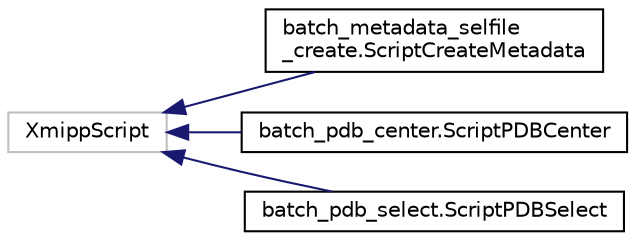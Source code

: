 digraph "Graphical Class Hierarchy"
{
  edge [fontname="Helvetica",fontsize="10",labelfontname="Helvetica",labelfontsize="10"];
  node [fontname="Helvetica",fontsize="10",shape=record];
  rankdir="LR";
  Node17 [label="XmippScript",height=0.2,width=0.4,color="grey75", fillcolor="white", style="filled"];
  Node17 -> Node0 [dir="back",color="midnightblue",fontsize="10",style="solid",fontname="Helvetica"];
  Node0 [label="batch_metadata_selfile\l_create.ScriptCreateMetadata",height=0.2,width=0.4,color="black", fillcolor="white", style="filled",URL="$classbatch__metadata__selfile__create_1_1ScriptCreateMetadata.html"];
  Node17 -> Node19 [dir="back",color="midnightblue",fontsize="10",style="solid",fontname="Helvetica"];
  Node19 [label="batch_pdb_center.ScriptPDBCenter",height=0.2,width=0.4,color="black", fillcolor="white", style="filled",URL="$classbatch__pdb__center_1_1ScriptPDBCenter.html"];
  Node17 -> Node20 [dir="back",color="midnightblue",fontsize="10",style="solid",fontname="Helvetica"];
  Node20 [label="batch_pdb_select.ScriptPDBSelect",height=0.2,width=0.4,color="black", fillcolor="white", style="filled",URL="$classbatch__pdb__select_1_1ScriptPDBSelect.html"];
}

